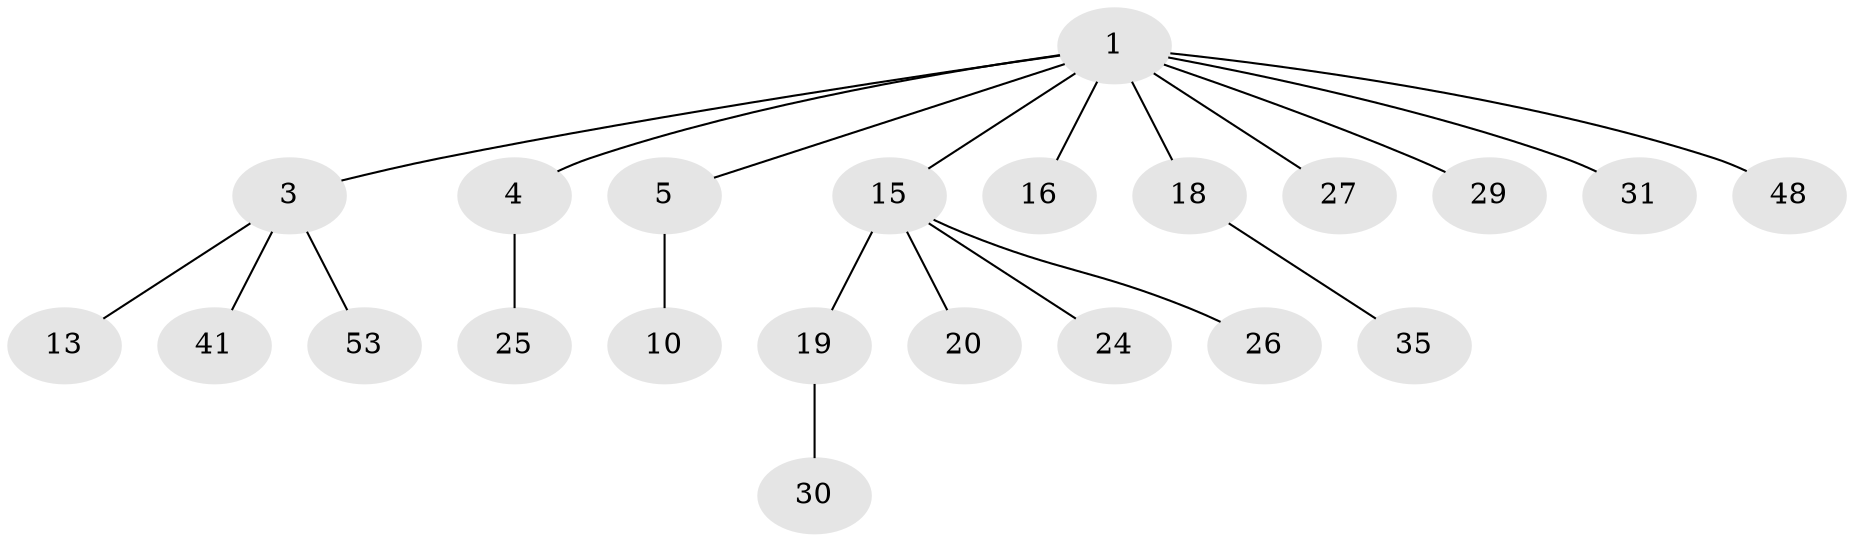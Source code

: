 // original degree distribution, {4: 0.09090909090909091, 5: 0.01818181818181818, 6: 0.01818181818181818, 2: 0.3090909090909091, 3: 0.10909090909090909, 1: 0.45454545454545453}
// Generated by graph-tools (version 1.1) at 2025/19/03/04/25 18:19:09]
// undirected, 22 vertices, 21 edges
graph export_dot {
graph [start="1"]
  node [color=gray90,style=filled];
  1 [super="+2+6+7"];
  3 [super="+34+12+33+11"];
  4 [super="+22"];
  5;
  10;
  13 [super="+42+40"];
  15 [super="+17"];
  16 [super="+44+50+23"];
  18 [super="+21"];
  19;
  20;
  24;
  25 [super="+37"];
  26 [super="+38"];
  27 [super="+32"];
  29 [super="+51"];
  30;
  31 [super="+54"];
  35 [super="+36+49"];
  41 [super="+45"];
  48;
  53;
  1 -- 5;
  1 -- 18;
  1 -- 3;
  1 -- 4;
  1 -- 27;
  1 -- 16;
  1 -- 48;
  1 -- 31;
  1 -- 29;
  1 -- 15;
  3 -- 13;
  3 -- 41;
  3 -- 53;
  4 -- 25;
  5 -- 10;
  15 -- 19;
  15 -- 24;
  15 -- 26;
  15 -- 20;
  18 -- 35;
  19 -- 30;
}

